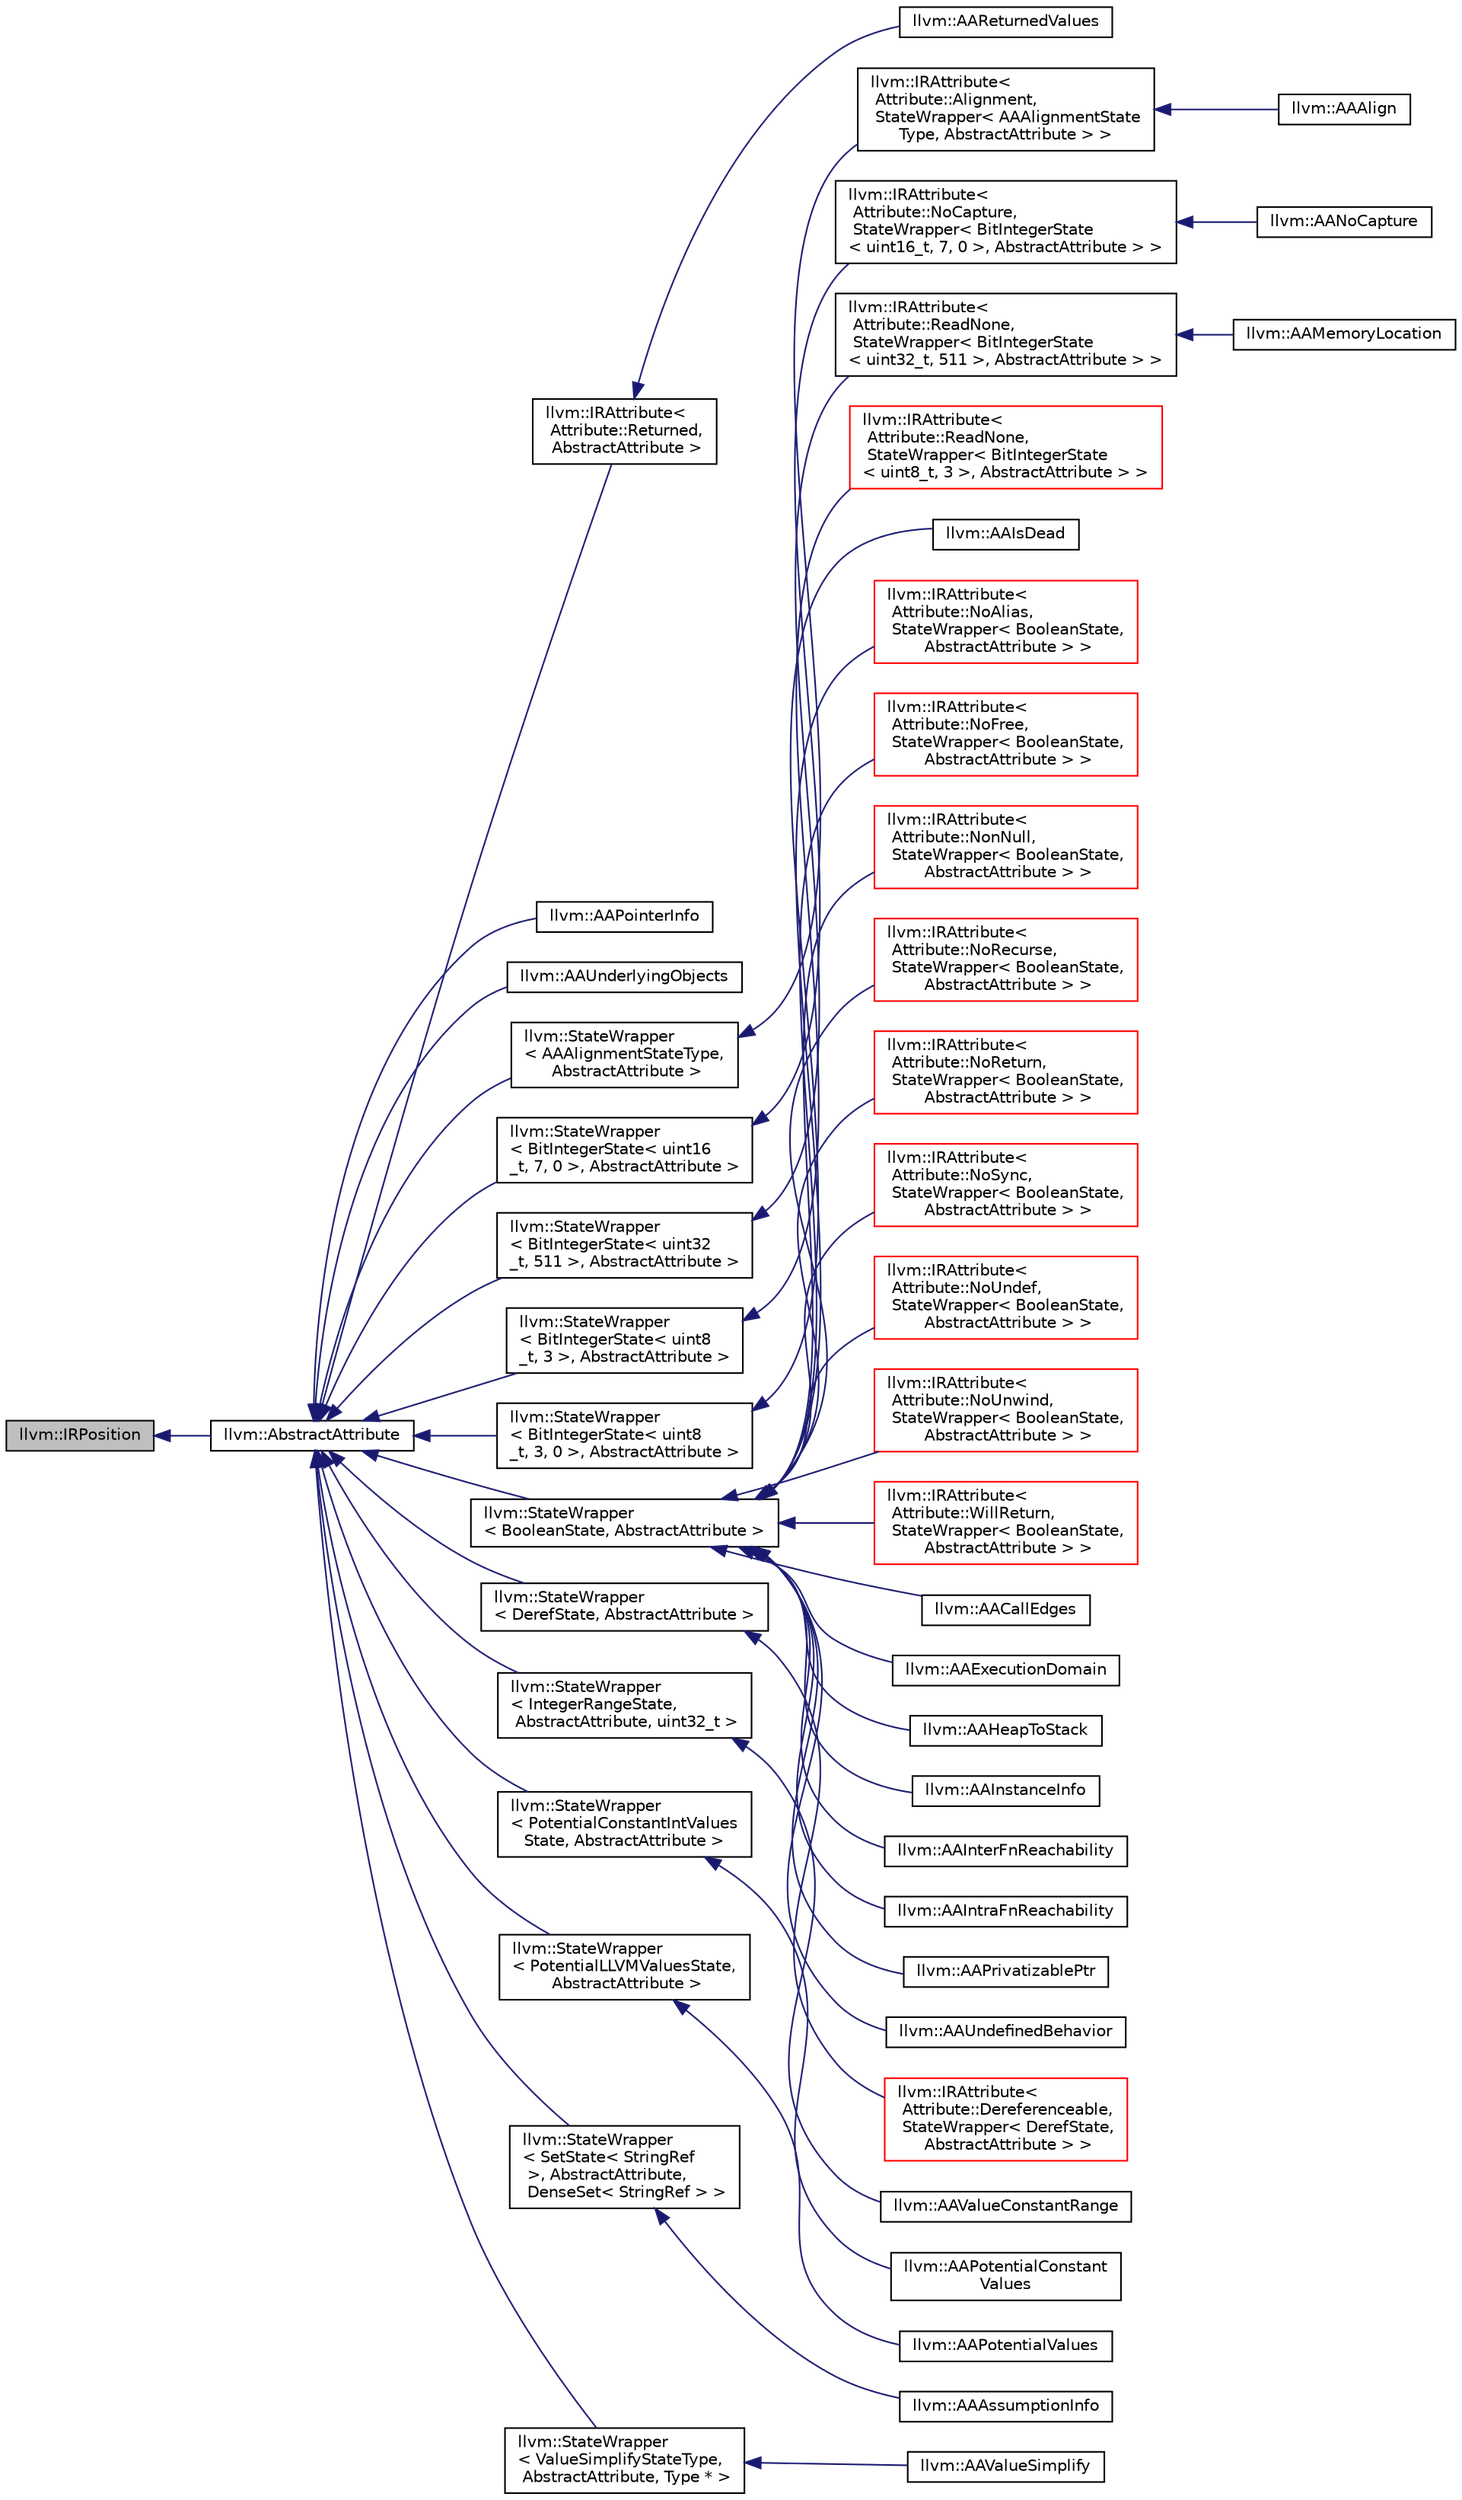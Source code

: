 digraph "llvm::IRPosition"
{
 // LATEX_PDF_SIZE
  bgcolor="transparent";
  edge [fontname="Helvetica",fontsize="10",labelfontname="Helvetica",labelfontsize="10"];
  node [fontname="Helvetica",fontsize="10",shape=record];
  rankdir="LR";
  Node1 [label="llvm::IRPosition",height=0.2,width=0.4,color="black", fillcolor="grey75", style="filled", fontcolor="black",tooltip="Helper to describe and deal with positions in the LLVM-IR."];
  Node1 -> Node2 [dir="back",color="midnightblue",fontsize="10",style="solid",fontname="Helvetica"];
  Node2 [label="llvm::AbstractAttribute",height=0.2,width=0.4,color="black",URL="$structllvm_1_1AbstractAttribute.html",tooltip="Base struct for all \"concrete attribute\" deductions."];
  Node2 -> Node3 [dir="back",color="midnightblue",fontsize="10",style="solid",fontname="Helvetica"];
  Node3 [label="llvm::IRAttribute\<\l Attribute::Returned,\l AbstractAttribute \>",height=0.2,width=0.4,color="black",URL="$structllvm_1_1IRAttribute.html",tooltip=" "];
  Node3 -> Node4 [dir="back",color="midnightblue",fontsize="10",style="solid",fontname="Helvetica"];
  Node4 [label="llvm::AAReturnedValues",height=0.2,width=0.4,color="black",URL="$structllvm_1_1AAReturnedValues.html",tooltip="An abstract attribute for the returned values of a function."];
  Node2 -> Node5 [dir="back",color="midnightblue",fontsize="10",style="solid",fontname="Helvetica"];
  Node5 [label="llvm::AAPointerInfo",height=0.2,width=0.4,color="black",URL="$structllvm_1_1AAPointerInfo.html",tooltip="An abstract interface for struct information."];
  Node2 -> Node6 [dir="back",color="midnightblue",fontsize="10",style="solid",fontname="Helvetica"];
  Node6 [label="llvm::AAUnderlyingObjects",height=0.2,width=0.4,color="black",URL="$structllvm_1_1AAUnderlyingObjects.html",tooltip="An abstract attribute for getting all assumption underlying objects."];
  Node2 -> Node7 [dir="back",color="midnightblue",fontsize="10",style="solid",fontname="Helvetica"];
  Node7 [label="llvm::StateWrapper\l\< AAAlignmentStateType,\l AbstractAttribute \>",height=0.2,width=0.4,color="black",URL="$structllvm_1_1StateWrapper.html",tooltip=" "];
  Node7 -> Node8 [dir="back",color="midnightblue",fontsize="10",style="solid",fontname="Helvetica"];
  Node8 [label="llvm::IRAttribute\<\l Attribute::Alignment,\l StateWrapper\< AAAlignmentState\lType, AbstractAttribute \> \>",height=0.2,width=0.4,color="black",URL="$structllvm_1_1IRAttribute.html",tooltip=" "];
  Node8 -> Node9 [dir="back",color="midnightblue",fontsize="10",style="solid",fontname="Helvetica"];
  Node9 [label="llvm::AAAlign",height=0.2,width=0.4,color="black",URL="$structllvm_1_1AAAlign.html",tooltip="An abstract interface for all align attributes."];
  Node2 -> Node10 [dir="back",color="midnightblue",fontsize="10",style="solid",fontname="Helvetica"];
  Node10 [label="llvm::StateWrapper\l\< BitIntegerState\< uint16\l_t, 7, 0 \>, AbstractAttribute \>",height=0.2,width=0.4,color="black",URL="$structllvm_1_1StateWrapper.html",tooltip=" "];
  Node10 -> Node11 [dir="back",color="midnightblue",fontsize="10",style="solid",fontname="Helvetica"];
  Node11 [label="llvm::IRAttribute\<\l Attribute::NoCapture,\l StateWrapper\< BitIntegerState\l\< uint16_t, 7, 0 \>, AbstractAttribute \> \>",height=0.2,width=0.4,color="black",URL="$structllvm_1_1IRAttribute.html",tooltip=" "];
  Node11 -> Node12 [dir="back",color="midnightblue",fontsize="10",style="solid",fontname="Helvetica"];
  Node12 [label="llvm::AANoCapture",height=0.2,width=0.4,color="black",URL="$structllvm_1_1AANoCapture.html",tooltip="An abstract interface for all nocapture attributes."];
  Node2 -> Node13 [dir="back",color="midnightblue",fontsize="10",style="solid",fontname="Helvetica"];
  Node13 [label="llvm::StateWrapper\l\< BitIntegerState\< uint32\l_t, 511 \>, AbstractAttribute \>",height=0.2,width=0.4,color="black",URL="$structllvm_1_1StateWrapper.html",tooltip=" "];
  Node13 -> Node14 [dir="back",color="midnightblue",fontsize="10",style="solid",fontname="Helvetica"];
  Node14 [label="llvm::IRAttribute\<\l Attribute::ReadNone,\l StateWrapper\< BitIntegerState\l\< uint32_t, 511 \>, AbstractAttribute \> \>",height=0.2,width=0.4,color="black",URL="$structllvm_1_1IRAttribute.html",tooltip=" "];
  Node14 -> Node15 [dir="back",color="midnightblue",fontsize="10",style="solid",fontname="Helvetica"];
  Node15 [label="llvm::AAMemoryLocation",height=0.2,width=0.4,color="black",URL="$structllvm_1_1AAMemoryLocation.html",tooltip="An abstract interface for all memory location attributes (readnone/argmemonly/inaccessiblememonly/ina..."];
  Node2 -> Node16 [dir="back",color="midnightblue",fontsize="10",style="solid",fontname="Helvetica"];
  Node16 [label="llvm::StateWrapper\l\< BitIntegerState\< uint8\l_t, 3 \>, AbstractAttribute \>",height=0.2,width=0.4,color="black",URL="$structllvm_1_1StateWrapper.html",tooltip=" "];
  Node16 -> Node17 [dir="back",color="midnightblue",fontsize="10",style="solid",fontname="Helvetica"];
  Node17 [label="llvm::IRAttribute\<\l Attribute::ReadNone,\l StateWrapper\< BitIntegerState\l\< uint8_t, 3 \>, AbstractAttribute \> \>",height=0.2,width=0.4,color="red",URL="$structllvm_1_1IRAttribute.html",tooltip=" "];
  Node2 -> Node19 [dir="back",color="midnightblue",fontsize="10",style="solid",fontname="Helvetica"];
  Node19 [label="llvm::StateWrapper\l\< BitIntegerState\< uint8\l_t, 3, 0 \>, AbstractAttribute \>",height=0.2,width=0.4,color="black",URL="$structllvm_1_1StateWrapper.html",tooltip=" "];
  Node19 -> Node20 [dir="back",color="midnightblue",fontsize="10",style="solid",fontname="Helvetica"];
  Node20 [label="llvm::AAIsDead",height=0.2,width=0.4,color="black",URL="$structllvm_1_1AAIsDead.html",tooltip="An abstract interface for liveness abstract attribute."];
  Node2 -> Node21 [dir="back",color="midnightblue",fontsize="10",style="solid",fontname="Helvetica"];
  Node21 [label="llvm::StateWrapper\l\< BooleanState, AbstractAttribute \>",height=0.2,width=0.4,color="black",URL="$structllvm_1_1StateWrapper.html",tooltip=" "];
  Node21 -> Node22 [dir="back",color="midnightblue",fontsize="10",style="solid",fontname="Helvetica"];
  Node22 [label="llvm::IRAttribute\<\l Attribute::NoAlias,\l StateWrapper\< BooleanState,\l AbstractAttribute \> \>",height=0.2,width=0.4,color="red",URL="$structllvm_1_1IRAttribute.html",tooltip=" "];
  Node21 -> Node24 [dir="back",color="midnightblue",fontsize="10",style="solid",fontname="Helvetica"];
  Node24 [label="llvm::IRAttribute\<\l Attribute::NoFree,\l StateWrapper\< BooleanState,\l AbstractAttribute \> \>",height=0.2,width=0.4,color="red",URL="$structllvm_1_1IRAttribute.html",tooltip=" "];
  Node21 -> Node26 [dir="back",color="midnightblue",fontsize="10",style="solid",fontname="Helvetica"];
  Node26 [label="llvm::IRAttribute\<\l Attribute::NonNull,\l StateWrapper\< BooleanState,\l AbstractAttribute \> \>",height=0.2,width=0.4,color="red",URL="$structllvm_1_1IRAttribute.html",tooltip=" "];
  Node21 -> Node28 [dir="back",color="midnightblue",fontsize="10",style="solid",fontname="Helvetica"];
  Node28 [label="llvm::IRAttribute\<\l Attribute::NoRecurse,\l StateWrapper\< BooleanState,\l AbstractAttribute \> \>",height=0.2,width=0.4,color="red",URL="$structllvm_1_1IRAttribute.html",tooltip=" "];
  Node21 -> Node30 [dir="back",color="midnightblue",fontsize="10",style="solid",fontname="Helvetica"];
  Node30 [label="llvm::IRAttribute\<\l Attribute::NoReturn,\l StateWrapper\< BooleanState,\l AbstractAttribute \> \>",height=0.2,width=0.4,color="red",URL="$structllvm_1_1IRAttribute.html",tooltip=" "];
  Node21 -> Node32 [dir="back",color="midnightblue",fontsize="10",style="solid",fontname="Helvetica"];
  Node32 [label="llvm::IRAttribute\<\l Attribute::NoSync,\l StateWrapper\< BooleanState,\l AbstractAttribute \> \>",height=0.2,width=0.4,color="red",URL="$structllvm_1_1IRAttribute.html",tooltip=" "];
  Node21 -> Node34 [dir="back",color="midnightblue",fontsize="10",style="solid",fontname="Helvetica"];
  Node34 [label="llvm::IRAttribute\<\l Attribute::NoUndef,\l StateWrapper\< BooleanState,\l AbstractAttribute \> \>",height=0.2,width=0.4,color="red",URL="$structllvm_1_1IRAttribute.html",tooltip=" "];
  Node21 -> Node36 [dir="back",color="midnightblue",fontsize="10",style="solid",fontname="Helvetica"];
  Node36 [label="llvm::IRAttribute\<\l Attribute::NoUnwind,\l StateWrapper\< BooleanState,\l AbstractAttribute \> \>",height=0.2,width=0.4,color="red",URL="$structllvm_1_1IRAttribute.html",tooltip=" "];
  Node21 -> Node38 [dir="back",color="midnightblue",fontsize="10",style="solid",fontname="Helvetica"];
  Node38 [label="llvm::IRAttribute\<\l Attribute::WillReturn,\l StateWrapper\< BooleanState,\l AbstractAttribute \> \>",height=0.2,width=0.4,color="red",URL="$structllvm_1_1IRAttribute.html",tooltip=" "];
  Node21 -> Node40 [dir="back",color="midnightblue",fontsize="10",style="solid",fontname="Helvetica"];
  Node40 [label="llvm::AACallEdges",height=0.2,width=0.4,color="black",URL="$structllvm_1_1AACallEdges.html",tooltip="An abstract state for querying live call edges."];
  Node21 -> Node41 [dir="back",color="midnightblue",fontsize="10",style="solid",fontname="Helvetica"];
  Node41 [label="llvm::AAExecutionDomain",height=0.2,width=0.4,color="black",URL="$structllvm_1_1AAExecutionDomain.html",tooltip=" "];
  Node21 -> Node42 [dir="back",color="midnightblue",fontsize="10",style="solid",fontname="Helvetica"];
  Node42 [label="llvm::AAHeapToStack",height=0.2,width=0.4,color="black",URL="$structllvm_1_1AAHeapToStack.html",tooltip=" "];
  Node21 -> Node43 [dir="back",color="midnightblue",fontsize="10",style="solid",fontname="Helvetica"];
  Node43 [label="llvm::AAInstanceInfo",height=0.2,width=0.4,color="black",URL="$structllvm_1_1AAInstanceInfo.html",tooltip="An abstract interface to track if a value leaves it's defining function instance."];
  Node21 -> Node44 [dir="back",color="midnightblue",fontsize="10",style="solid",fontname="Helvetica"];
  Node44 [label="llvm::AAInterFnReachability",height=0.2,width=0.4,color="black",URL="$structllvm_1_1AAInterFnReachability.html",tooltip="An abstract Attribute for computing reachability between functions."];
  Node21 -> Node45 [dir="back",color="midnightblue",fontsize="10",style="solid",fontname="Helvetica"];
  Node45 [label="llvm::AAIntraFnReachability",height=0.2,width=0.4,color="black",URL="$structllvm_1_1AAIntraFnReachability.html",tooltip="An abstract interface to determine reachability of point A to B."];
  Node21 -> Node46 [dir="back",color="midnightblue",fontsize="10",style="solid",fontname="Helvetica"];
  Node46 [label="llvm::AAPrivatizablePtr",height=0.2,width=0.4,color="black",URL="$structllvm_1_1AAPrivatizablePtr.html",tooltip="An abstract interface for privatizability."];
  Node21 -> Node47 [dir="back",color="midnightblue",fontsize="10",style="solid",fontname="Helvetica"];
  Node47 [label="llvm::AAUndefinedBehavior",height=0.2,width=0.4,color="black",URL="$structllvm_1_1AAUndefinedBehavior.html",tooltip="An abstract attribute for undefined behavior."];
  Node2 -> Node48 [dir="back",color="midnightblue",fontsize="10",style="solid",fontname="Helvetica"];
  Node48 [label="llvm::StateWrapper\l\< DerefState, AbstractAttribute \>",height=0.2,width=0.4,color="black",URL="$structllvm_1_1StateWrapper.html",tooltip=" "];
  Node48 -> Node49 [dir="back",color="midnightblue",fontsize="10",style="solid",fontname="Helvetica"];
  Node49 [label="llvm::IRAttribute\<\l Attribute::Dereferenceable,\l StateWrapper\< DerefState,\l AbstractAttribute \> \>",height=0.2,width=0.4,color="red",URL="$structllvm_1_1IRAttribute.html",tooltip=" "];
  Node2 -> Node51 [dir="back",color="midnightblue",fontsize="10",style="solid",fontname="Helvetica"];
  Node51 [label="llvm::StateWrapper\l\< IntegerRangeState,\l AbstractAttribute, uint32_t \>",height=0.2,width=0.4,color="black",URL="$structllvm_1_1StateWrapper.html",tooltip=" "];
  Node51 -> Node52 [dir="back",color="midnightblue",fontsize="10",style="solid",fontname="Helvetica"];
  Node52 [label="llvm::AAValueConstantRange",height=0.2,width=0.4,color="black",URL="$structllvm_1_1AAValueConstantRange.html",tooltip="An abstract interface for range value analysis."];
  Node2 -> Node53 [dir="back",color="midnightblue",fontsize="10",style="solid",fontname="Helvetica"];
  Node53 [label="llvm::StateWrapper\l\< PotentialConstantIntValues\lState, AbstractAttribute \>",height=0.2,width=0.4,color="black",URL="$structllvm_1_1StateWrapper.html",tooltip=" "];
  Node53 -> Node54 [dir="back",color="midnightblue",fontsize="10",style="solid",fontname="Helvetica"];
  Node54 [label="llvm::AAPotentialConstant\lValues",height=0.2,width=0.4,color="black",URL="$structllvm_1_1AAPotentialConstantValues.html",tooltip="An abstract interface for potential values analysis."];
  Node2 -> Node55 [dir="back",color="midnightblue",fontsize="10",style="solid",fontname="Helvetica"];
  Node55 [label="llvm::StateWrapper\l\< PotentialLLVMValuesState,\l AbstractAttribute \>",height=0.2,width=0.4,color="black",URL="$structllvm_1_1StateWrapper.html",tooltip=" "];
  Node55 -> Node56 [dir="back",color="midnightblue",fontsize="10",style="solid",fontname="Helvetica"];
  Node56 [label="llvm::AAPotentialValues",height=0.2,width=0.4,color="black",URL="$structllvm_1_1AAPotentialValues.html",tooltip=" "];
  Node2 -> Node57 [dir="back",color="midnightblue",fontsize="10",style="solid",fontname="Helvetica"];
  Node57 [label="llvm::StateWrapper\l\< SetState\< StringRef\l \>, AbstractAttribute,\l DenseSet\< StringRef \> \>",height=0.2,width=0.4,color="black",URL="$structllvm_1_1StateWrapper.html",tooltip=" "];
  Node57 -> Node58 [dir="back",color="midnightblue",fontsize="10",style="solid",fontname="Helvetica"];
  Node58 [label="llvm::AAAssumptionInfo",height=0.2,width=0.4,color="black",URL="$structllvm_1_1AAAssumptionInfo.html",tooltip="An abstract attribute for getting assumption information."];
  Node2 -> Node59 [dir="back",color="midnightblue",fontsize="10",style="solid",fontname="Helvetica"];
  Node59 [label="llvm::StateWrapper\l\< ValueSimplifyStateType,\l AbstractAttribute, Type * \>",height=0.2,width=0.4,color="black",URL="$structllvm_1_1StateWrapper.html",tooltip=" "];
  Node59 -> Node60 [dir="back",color="midnightblue",fontsize="10",style="solid",fontname="Helvetica"];
  Node60 [label="llvm::AAValueSimplify",height=0.2,width=0.4,color="black",URL="$structllvm_1_1AAValueSimplify.html",tooltip="An abstract interface for value simplify abstract attribute."];
}

